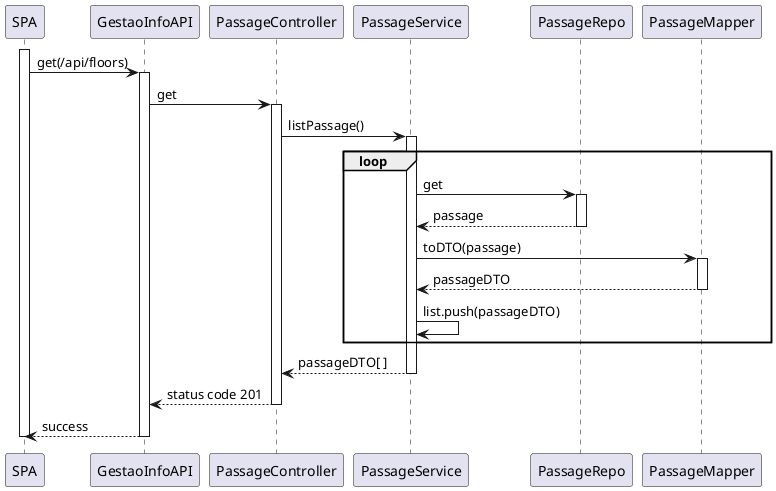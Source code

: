 @startuml

activate SPA
SPA -> GestaoInfoAPI : get(/api/floors)
activate GestaoInfoAPI

GestaoInfoAPI -> PassageController : get
activate PassageController

PassageController -> PassageService : listPassage()
activate PassageService


loop
    PassageService -> PassageRepo : get
    activate PassageRepo

    PassageRepo --> PassageService : passage
    deactivate PassageRepo

    PassageService -> PassageMapper : toDTO(passage)
    activate PassageMapper

    PassageMapper --> PassageService : passageDTO
    deactivate PassageMapper

    PassageService -> PassageService : list.push(passageDTO)
end

PassageService --> PassageController : passageDTO[ ]
deactivate PassageService

PassageController --> GestaoInfoAPI : status code 201
deactivate PassageController

GestaoInfoAPI --> SPA : success
deactivate GestaoInfoAPI

deactivate SPA

@enduml